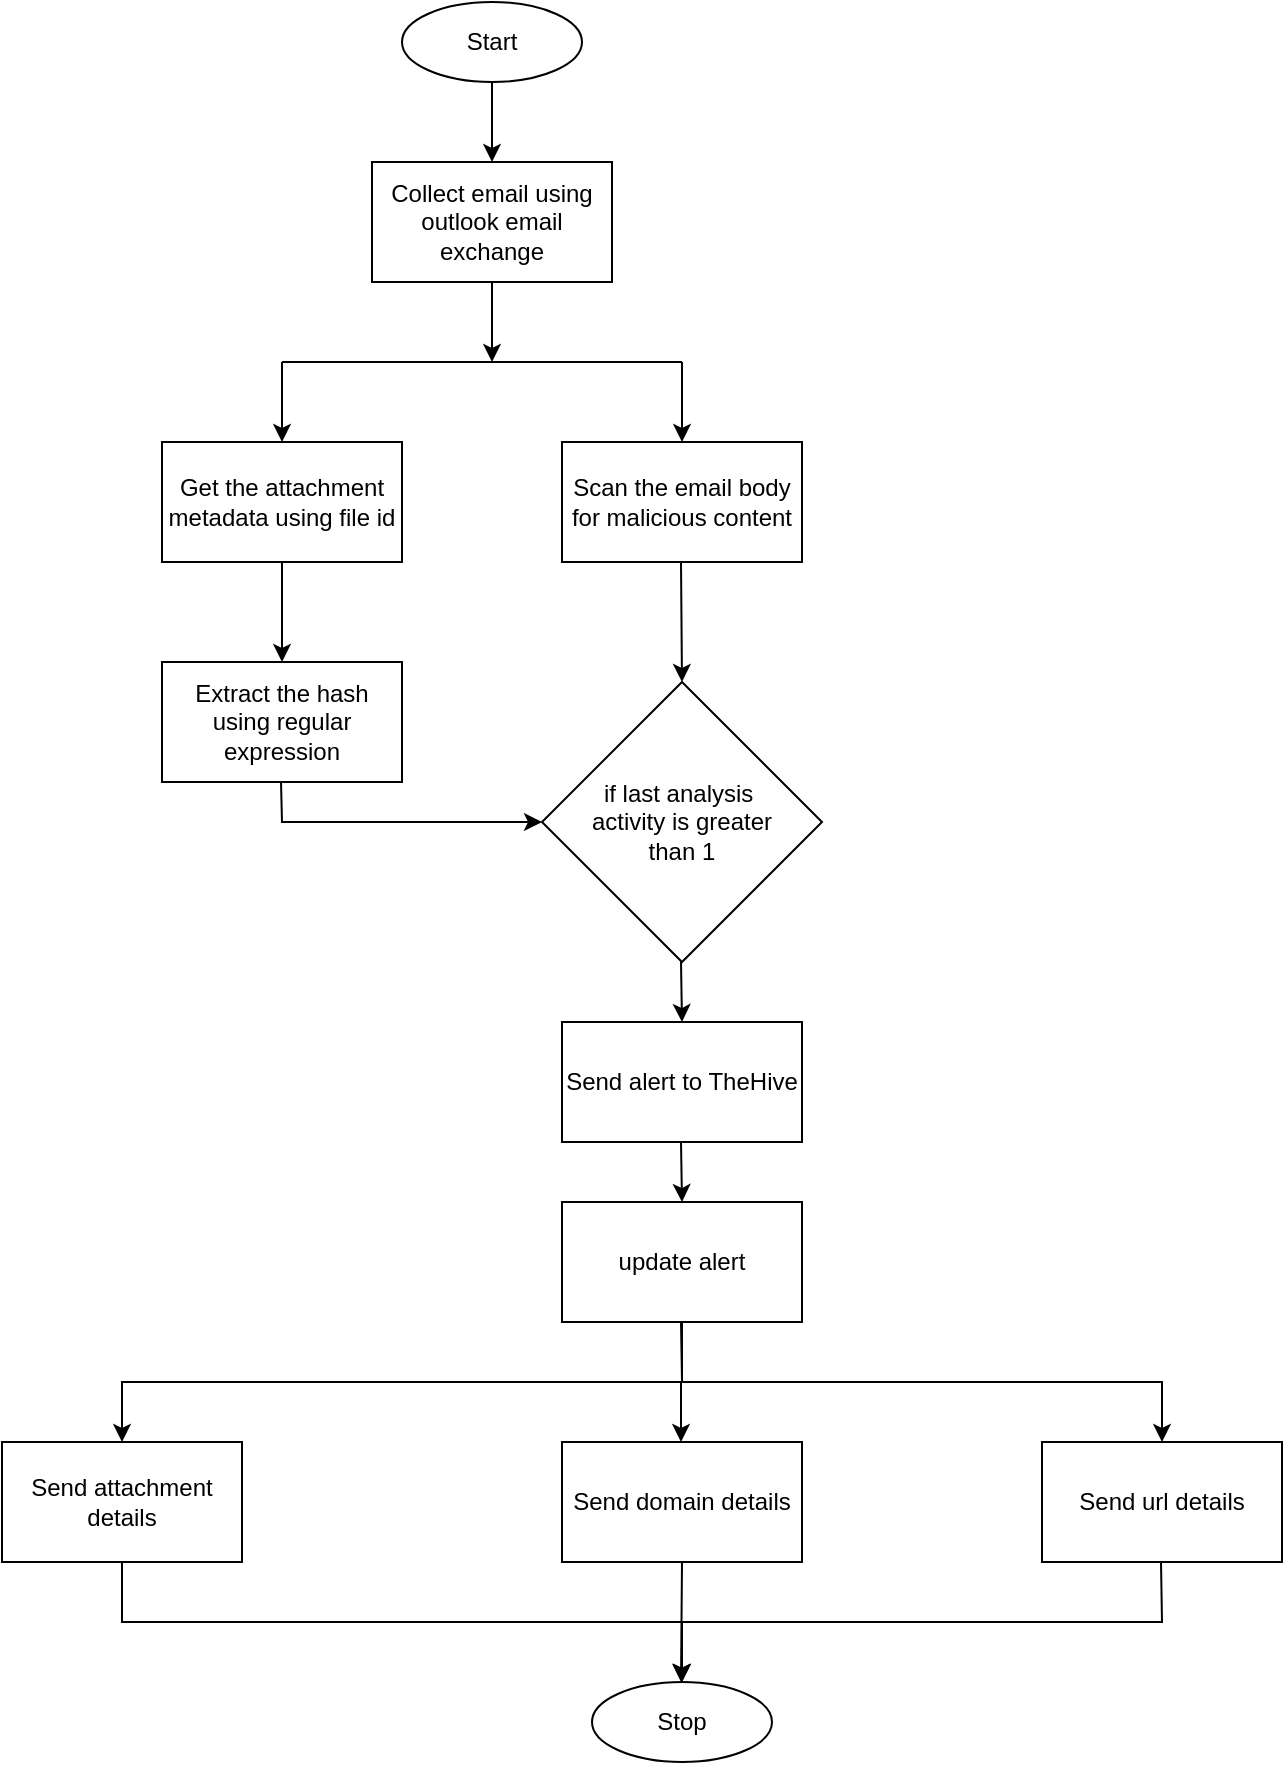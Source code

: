 <mxfile version="24.2.2" type="github">
  <diagram name="Page-1" id="gTk41L_0AFUIe82PTTna">
    <mxGraphModel dx="1034" dy="467" grid="1" gridSize="10" guides="1" tooltips="1" connect="1" arrows="1" fold="1" page="1" pageScale="1" pageWidth="827" pageHeight="1169" math="0" shadow="0">
      <root>
        <mxCell id="0" />
        <mxCell id="1" parent="0" />
        <mxCell id="yvSYYQlov4q0SrQ6vCyi-1" value="Start" style="ellipse;whiteSpace=wrap;html=1;" vertex="1" parent="1">
          <mxGeometry x="340" y="60" width="90" height="40" as="geometry" />
        </mxCell>
        <mxCell id="yvSYYQlov4q0SrQ6vCyi-4" value="" style="endArrow=classic;html=1;rounded=0;exitX=0.5;exitY=1;exitDx=0;exitDy=0;" edge="1" parent="1" source="yvSYYQlov4q0SrQ6vCyi-1" target="yvSYYQlov4q0SrQ6vCyi-5">
          <mxGeometry width="50" height="50" relative="1" as="geometry">
            <mxPoint x="390" y="170" as="sourcePoint" />
            <mxPoint x="385" y="170" as="targetPoint" />
          </mxGeometry>
        </mxCell>
        <mxCell id="yvSYYQlov4q0SrQ6vCyi-5" value="Collect email using outlook email exchange" style="rounded=0;whiteSpace=wrap;html=1;" vertex="1" parent="1">
          <mxGeometry x="325" y="140" width="120" height="60" as="geometry" />
        </mxCell>
        <mxCell id="yvSYYQlov4q0SrQ6vCyi-6" value="" style="endArrow=classic;html=1;rounded=0;exitX=0.5;exitY=1;exitDx=0;exitDy=0;" edge="1" parent="1" source="yvSYYQlov4q0SrQ6vCyi-5">
          <mxGeometry width="50" height="50" relative="1" as="geometry">
            <mxPoint x="390" y="170" as="sourcePoint" />
            <mxPoint x="385" y="240" as="targetPoint" />
          </mxGeometry>
        </mxCell>
        <mxCell id="yvSYYQlov4q0SrQ6vCyi-7" value="" style="endArrow=none;html=1;rounded=0;" edge="1" parent="1">
          <mxGeometry width="50" height="50" relative="1" as="geometry">
            <mxPoint x="280" y="240" as="sourcePoint" />
            <mxPoint x="480" y="240" as="targetPoint" />
          </mxGeometry>
        </mxCell>
        <mxCell id="yvSYYQlov4q0SrQ6vCyi-8" value="" style="endArrow=classic;html=1;rounded=0;" edge="1" parent="1">
          <mxGeometry width="50" height="50" relative="1" as="geometry">
            <mxPoint x="280" y="240" as="sourcePoint" />
            <mxPoint x="280" y="280" as="targetPoint" />
          </mxGeometry>
        </mxCell>
        <mxCell id="yvSYYQlov4q0SrQ6vCyi-9" value="" style="endArrow=classic;html=1;rounded=0;" edge="1" parent="1" target="yvSYYQlov4q0SrQ6vCyi-10">
          <mxGeometry width="50" height="50" relative="1" as="geometry">
            <mxPoint x="480" y="240" as="sourcePoint" />
            <mxPoint x="480" y="280" as="targetPoint" />
          </mxGeometry>
        </mxCell>
        <mxCell id="yvSYYQlov4q0SrQ6vCyi-10" value="Scan the email body for malicious content" style="rounded=0;whiteSpace=wrap;html=1;" vertex="1" parent="1">
          <mxGeometry x="420" y="280" width="120" height="60" as="geometry" />
        </mxCell>
        <mxCell id="yvSYYQlov4q0SrQ6vCyi-11" value="Get the attachment metadata using file id" style="rounded=0;whiteSpace=wrap;html=1;" vertex="1" parent="1">
          <mxGeometry x="220" y="280" width="120" height="60" as="geometry" />
        </mxCell>
        <mxCell id="yvSYYQlov4q0SrQ6vCyi-12" value="Extract the hash using regular expression" style="rounded=0;whiteSpace=wrap;html=1;" vertex="1" parent="1">
          <mxGeometry x="220" y="390" width="120" height="60" as="geometry" />
        </mxCell>
        <mxCell id="yvSYYQlov4q0SrQ6vCyi-13" value="" style="endArrow=classic;html=1;rounded=0;entryX=0.5;entryY=0;entryDx=0;entryDy=0;exitX=0.5;exitY=1;exitDx=0;exitDy=0;" edge="1" parent="1" source="yvSYYQlov4q0SrQ6vCyi-11" target="yvSYYQlov4q0SrQ6vCyi-12">
          <mxGeometry width="50" height="50" relative="1" as="geometry">
            <mxPoint x="230" y="360" as="sourcePoint" />
            <mxPoint x="290" y="290" as="targetPoint" />
          </mxGeometry>
        </mxCell>
        <mxCell id="yvSYYQlov4q0SrQ6vCyi-14" value="" style="endArrow=classic;html=1;rounded=0;entryX=0.5;entryY=0;entryDx=0;entryDy=0;exitX=0.5;exitY=1;exitDx=0;exitDy=0;" edge="1" parent="1" target="yvSYYQlov4q0SrQ6vCyi-17">
          <mxGeometry width="50" height="50" relative="1" as="geometry">
            <mxPoint x="479.5" y="340" as="sourcePoint" />
            <mxPoint x="479.5" y="390" as="targetPoint" />
          </mxGeometry>
        </mxCell>
        <mxCell id="yvSYYQlov4q0SrQ6vCyi-16" value="" style="endArrow=classic;html=1;rounded=0;entryX=0;entryY=0.5;entryDx=0;entryDy=0;exitX=0.5;exitY=1;exitDx=0;exitDy=0;" edge="1" parent="1" target="yvSYYQlov4q0SrQ6vCyi-17">
          <mxGeometry width="50" height="50" relative="1" as="geometry">
            <mxPoint x="279.5" y="450" as="sourcePoint" />
            <mxPoint x="279.5" y="500" as="targetPoint" />
            <Array as="points">
              <mxPoint x="280" y="470" />
            </Array>
          </mxGeometry>
        </mxCell>
        <mxCell id="yvSYYQlov4q0SrQ6vCyi-17" value="if last analysis&amp;nbsp;&lt;div&gt;activity&lt;span style=&quot;background-color: initial;&quot;&gt;&amp;nbsp;is greater&lt;/span&gt;&lt;/div&gt;&lt;div&gt;&lt;span style=&quot;background-color: initial;&quot;&gt;than 1&lt;/span&gt;&lt;/div&gt;" style="rhombus;whiteSpace=wrap;html=1;" vertex="1" parent="1">
          <mxGeometry x="410" y="400" width="140" height="140" as="geometry" />
        </mxCell>
        <mxCell id="yvSYYQlov4q0SrQ6vCyi-19" value="Send alert to TheHive" style="rounded=0;whiteSpace=wrap;html=1;" vertex="1" parent="1">
          <mxGeometry x="420" y="570" width="120" height="60" as="geometry" />
        </mxCell>
        <mxCell id="yvSYYQlov4q0SrQ6vCyi-20" value="" style="endArrow=classic;html=1;rounded=0;exitX=0.5;exitY=1;exitDx=0;exitDy=0;" edge="1" parent="1">
          <mxGeometry width="50" height="50" relative="1" as="geometry">
            <mxPoint x="479.5" y="540" as="sourcePoint" />
            <mxPoint x="480" y="570" as="targetPoint" />
          </mxGeometry>
        </mxCell>
        <mxCell id="yvSYYQlov4q0SrQ6vCyi-23" value="" style="endArrow=classic;html=1;rounded=0;exitX=0.5;exitY=1;exitDx=0;exitDy=0;" edge="1" parent="1">
          <mxGeometry width="50" height="50" relative="1" as="geometry">
            <mxPoint x="479.5" y="630" as="sourcePoint" />
            <mxPoint x="480" y="660" as="targetPoint" />
          </mxGeometry>
        </mxCell>
        <mxCell id="yvSYYQlov4q0SrQ6vCyi-24" value="update alert" style="rounded=0;whiteSpace=wrap;html=1;" vertex="1" parent="1">
          <mxGeometry x="420" y="660" width="120" height="60" as="geometry" />
        </mxCell>
        <mxCell id="yvSYYQlov4q0SrQ6vCyi-25" value="" style="endArrow=classic;html=1;rounded=0;exitX=0.5;exitY=1;exitDx=0;exitDy=0;" edge="1" parent="1">
          <mxGeometry width="50" height="50" relative="1" as="geometry">
            <mxPoint x="479.5" y="720" as="sourcePoint" />
            <mxPoint x="200" y="780" as="targetPoint" />
            <Array as="points">
              <mxPoint x="480" y="750" />
              <mxPoint x="200" y="750" />
            </Array>
          </mxGeometry>
        </mxCell>
        <mxCell id="yvSYYQlov4q0SrQ6vCyi-26" value="" style="endArrow=classic;html=1;rounded=0;" edge="1" parent="1">
          <mxGeometry width="50" height="50" relative="1" as="geometry">
            <mxPoint x="479.5" y="750" as="sourcePoint" />
            <mxPoint x="479.5" y="780" as="targetPoint" />
          </mxGeometry>
        </mxCell>
        <mxCell id="yvSYYQlov4q0SrQ6vCyi-28" value="" style="endArrow=classic;html=1;rounded=0;" edge="1" parent="1">
          <mxGeometry width="50" height="50" relative="1" as="geometry">
            <mxPoint x="480" y="720" as="sourcePoint" />
            <mxPoint x="720" y="780" as="targetPoint" />
            <Array as="points">
              <mxPoint x="480" y="750" />
              <mxPoint x="720" y="750" />
            </Array>
          </mxGeometry>
        </mxCell>
        <mxCell id="yvSYYQlov4q0SrQ6vCyi-30" value="Send attachment details" style="rounded=0;whiteSpace=wrap;html=1;" vertex="1" parent="1">
          <mxGeometry x="140" y="780" width="120" height="60" as="geometry" />
        </mxCell>
        <mxCell id="yvSYYQlov4q0SrQ6vCyi-31" value="Send domain details" style="rounded=0;whiteSpace=wrap;html=1;" vertex="1" parent="1">
          <mxGeometry x="420" y="780" width="120" height="60" as="geometry" />
        </mxCell>
        <mxCell id="yvSYYQlov4q0SrQ6vCyi-32" value="Send url details" style="rounded=0;whiteSpace=wrap;html=1;" vertex="1" parent="1">
          <mxGeometry x="660" y="780" width="120" height="60" as="geometry" />
        </mxCell>
        <mxCell id="yvSYYQlov4q0SrQ6vCyi-33" value="" style="endArrow=classic;html=1;rounded=0;" edge="1" parent="1">
          <mxGeometry width="50" height="50" relative="1" as="geometry">
            <mxPoint x="200" y="840" as="sourcePoint" />
            <mxPoint x="480" y="900" as="targetPoint" />
            <Array as="points">
              <mxPoint x="200" y="870" />
              <mxPoint x="480" y="870" />
            </Array>
          </mxGeometry>
        </mxCell>
        <mxCell id="yvSYYQlov4q0SrQ6vCyi-34" value="" style="endArrow=classic;html=1;rounded=0;exitX=0.5;exitY=1;exitDx=0;exitDy=0;" edge="1" parent="1">
          <mxGeometry width="50" height="50" relative="1" as="geometry">
            <mxPoint x="719.5" y="840" as="sourcePoint" />
            <mxPoint x="480" y="900" as="targetPoint" />
            <Array as="points">
              <mxPoint x="720" y="870" />
              <mxPoint x="480" y="870" />
            </Array>
          </mxGeometry>
        </mxCell>
        <mxCell id="yvSYYQlov4q0SrQ6vCyi-35" value="" style="endArrow=classic;html=1;rounded=0;" edge="1" parent="1">
          <mxGeometry width="50" height="50" relative="1" as="geometry">
            <mxPoint x="480" y="840" as="sourcePoint" />
            <mxPoint x="479.5" y="900" as="targetPoint" />
          </mxGeometry>
        </mxCell>
        <mxCell id="yvSYYQlov4q0SrQ6vCyi-36" value="Stop" style="ellipse;whiteSpace=wrap;html=1;" vertex="1" parent="1">
          <mxGeometry x="435" y="900" width="90" height="40" as="geometry" />
        </mxCell>
      </root>
    </mxGraphModel>
  </diagram>
</mxfile>
